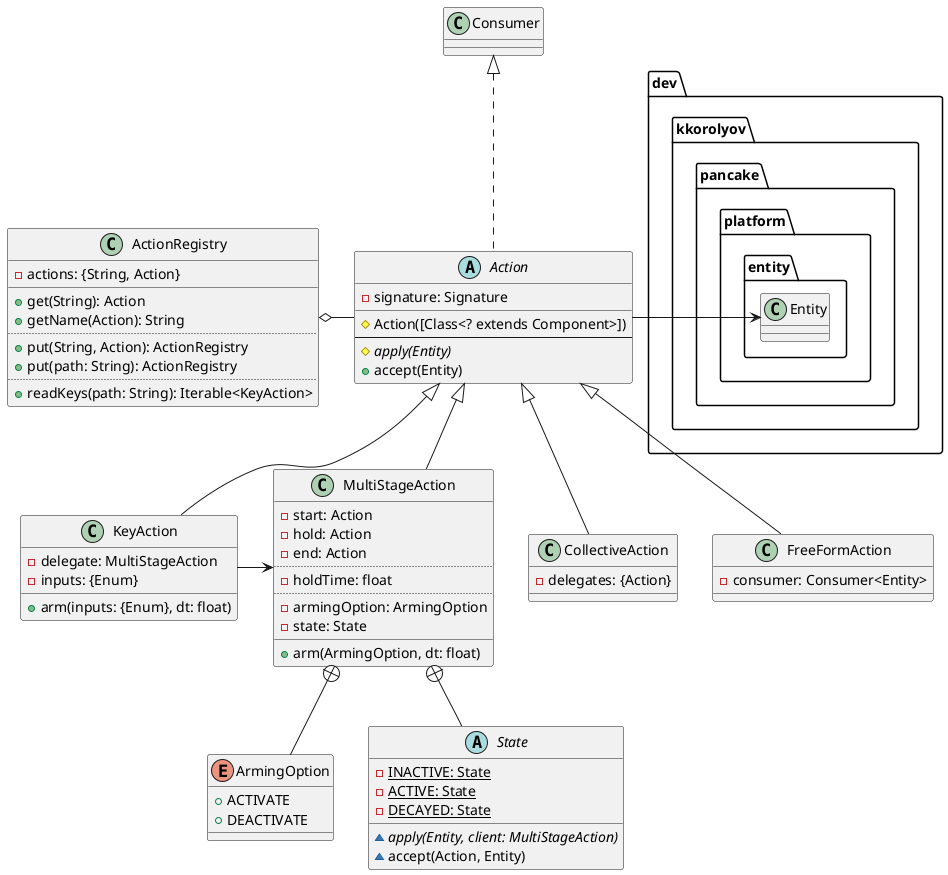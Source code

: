@startuml

abstract class Action {
	-signature: Signature
	__
	#Action([Class<? extends Component>])
	--
	{abstract} #apply(Entity)
	+accept(Entity)
}
Action .u.|> Consumer
Action -> dev.kkorolyov.pancake.platform.entity.Entity

class CollectiveAction {
	-delegates: {Action}
}
Action <|-- CollectiveAction

class FreeFormAction {
	-consumer: Consumer<Entity>
}
Action <|-- FreeFormAction

class KeyAction {
	-delegate: MultiStageAction
	-inputs: {Enum}
	__
	+arm(inputs: {Enum}, dt: float)
}
Action <|-- KeyAction
KeyAction -> MultiStageAction

class MultiStageAction {
	-start: Action
	-hold: Action
	-end: Action
	..
	-holdTime: float
	..
	-armingOption: ArmingOption
	-state: State
	__
	+arm(ArmingOption, dt: float)
}
Action <|-- MultiStageAction
MultiStageAction +-- ArmingOption
MultiStageAction +-- State
enum ArmingOption {
	+ACTIVATE
	+DEACTIVATE
}
abstract class State {
	{static} -INACTIVE: State
	{static} -ACTIVE: State
	{static} -DECAYED: State

	{abstract} ~apply(Entity, client: MultiStageAction)
	~accept(Action, Entity)
}

class ActionRegistry {
	-actions: {String, Action}
	__
	+get(String): Action
	+getName(Action): String
	..
	+put(String, Action): ActionRegistry
	+put(path: String): ActionRegistry
	..
	+readKeys(path: String): Iterable<KeyAction>
}
ActionRegistry o- Action

@enduml
